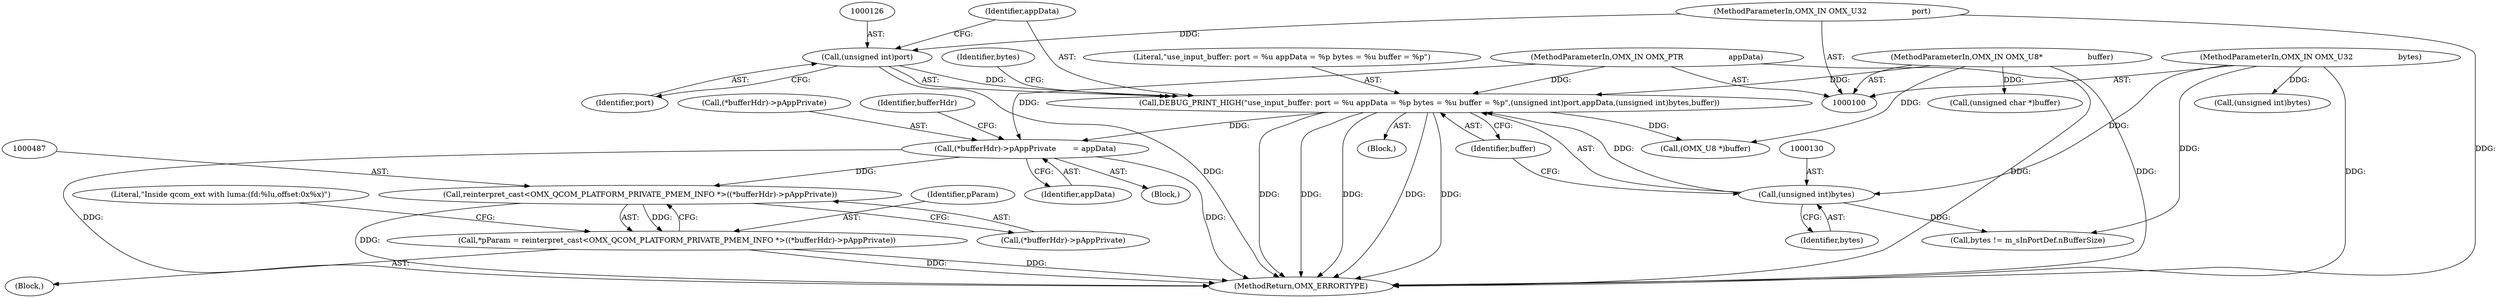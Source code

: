 digraph "0_Android_7558d03e6498e970b761aa44fff6b2c659202d95_1@pointer" {
"1000486" [label="(Call,reinterpret_cast<OMX_QCOM_PLATFORM_PRIVATE_PMEM_INFO *>((*bufferHdr)->pAppPrivate))"];
"1000333" [label="(Call,(*bufferHdr)->pAppPrivate       = appData)"];
"1000123" [label="(Call,DEBUG_PRINT_HIGH(\"use_input_buffer: port = %u appData = %p bytes = %u buffer = %p\",(unsigned int)port,appData,(unsigned int)bytes,buffer))"];
"1000125" [label="(Call,(unsigned int)port)"];
"1000103" [label="(MethodParameterIn,OMX_IN OMX_U32                   port)"];
"1000104" [label="(MethodParameterIn,OMX_IN OMX_PTR                   appData)"];
"1000129" [label="(Call,(unsigned int)bytes)"];
"1000105" [label="(MethodParameterIn,OMX_IN OMX_U32                   bytes)"];
"1000106" [label="(MethodParameterIn,OMX_IN OMX_U8*                   buffer)"];
"1000484" [label="(Call,*pParam = reinterpret_cast<OMX_QCOM_PLATFORM_PRIVATE_PMEM_INFO *>((*bufferHdr)->pAppPrivate))"];
"1000493" [label="(Literal,\"Inside qcom_ext with luma:(fd:%lu,offset:0x%x)\")"];
"1000124" [label="(Literal,\"use_input_buffer: port = %u appData = %p bytes = %u buffer = %p\")"];
"1000338" [label="(Identifier,appData)"];
"1000488" [label="(Call,(*bufferHdr)->pAppPrivate)"];
"1000128" [label="(Identifier,appData)"];
"1000291" [label="(Block,)"];
"1000597" [label="(MethodReturn,OMX_ERRORTYPE)"];
"1000134" [label="(Call,bytes != m_sInPortDef.nBufferSize)"];
"1000123" [label="(Call,DEBUG_PRINT_HIGH(\"use_input_buffer: port = %u appData = %p bytes = %u buffer = %p\",(unsigned int)port,appData,(unsigned int)bytes,buffer))"];
"1000342" [label="(Identifier,bufferHdr)"];
"1000125" [label="(Call,(unsigned int)port)"];
"1000484" [label="(Call,*pParam = reinterpret_cast<OMX_QCOM_PLATFORM_PRIVATE_PMEM_INFO *>((*bufferHdr)->pAppPrivate))"];
"1000333" [label="(Call,(*bufferHdr)->pAppPrivate       = appData)"];
"1000142" [label="(Call,(unsigned int)bytes)"];
"1000105" [label="(MethodParameterIn,OMX_IN OMX_U32                   bytes)"];
"1000129" [label="(Call,(unsigned int)bytes)"];
"1000485" [label="(Identifier,pParam)"];
"1000127" [label="(Identifier,port)"];
"1000107" [label="(Block,)"];
"1000135" [label="(Identifier,bytes)"];
"1000103" [label="(MethodParameterIn,OMX_IN OMX_U32                   port)"];
"1000106" [label="(MethodParameterIn,OMX_IN OMX_U8*                   buffer)"];
"1000482" [label="(Block,)"];
"1000538" [label="(Call,(unsigned char *)buffer)"];
"1000132" [label="(Identifier,buffer)"];
"1000334" [label="(Call,(*bufferHdr)->pAppPrivate)"];
"1000307" [label="(Call,(OMX_U8 *)buffer)"];
"1000486" [label="(Call,reinterpret_cast<OMX_QCOM_PLATFORM_PRIVATE_PMEM_INFO *>((*bufferHdr)->pAppPrivate))"];
"1000131" [label="(Identifier,bytes)"];
"1000104" [label="(MethodParameterIn,OMX_IN OMX_PTR                   appData)"];
"1000486" -> "1000484"  [label="AST: "];
"1000486" -> "1000488"  [label="CFG: "];
"1000487" -> "1000486"  [label="AST: "];
"1000488" -> "1000486"  [label="AST: "];
"1000484" -> "1000486"  [label="CFG: "];
"1000486" -> "1000597"  [label="DDG: "];
"1000486" -> "1000484"  [label="DDG: "];
"1000333" -> "1000486"  [label="DDG: "];
"1000333" -> "1000291"  [label="AST: "];
"1000333" -> "1000338"  [label="CFG: "];
"1000334" -> "1000333"  [label="AST: "];
"1000338" -> "1000333"  [label="AST: "];
"1000342" -> "1000333"  [label="CFG: "];
"1000333" -> "1000597"  [label="DDG: "];
"1000333" -> "1000597"  [label="DDG: "];
"1000123" -> "1000333"  [label="DDG: "];
"1000104" -> "1000333"  [label="DDG: "];
"1000123" -> "1000107"  [label="AST: "];
"1000123" -> "1000132"  [label="CFG: "];
"1000124" -> "1000123"  [label="AST: "];
"1000125" -> "1000123"  [label="AST: "];
"1000128" -> "1000123"  [label="AST: "];
"1000129" -> "1000123"  [label="AST: "];
"1000132" -> "1000123"  [label="AST: "];
"1000135" -> "1000123"  [label="CFG: "];
"1000123" -> "1000597"  [label="DDG: "];
"1000123" -> "1000597"  [label="DDG: "];
"1000123" -> "1000597"  [label="DDG: "];
"1000123" -> "1000597"  [label="DDG: "];
"1000123" -> "1000597"  [label="DDG: "];
"1000125" -> "1000123"  [label="DDG: "];
"1000104" -> "1000123"  [label="DDG: "];
"1000129" -> "1000123"  [label="DDG: "];
"1000106" -> "1000123"  [label="DDG: "];
"1000123" -> "1000307"  [label="DDG: "];
"1000125" -> "1000127"  [label="CFG: "];
"1000126" -> "1000125"  [label="AST: "];
"1000127" -> "1000125"  [label="AST: "];
"1000128" -> "1000125"  [label="CFG: "];
"1000125" -> "1000597"  [label="DDG: "];
"1000103" -> "1000125"  [label="DDG: "];
"1000103" -> "1000100"  [label="AST: "];
"1000103" -> "1000597"  [label="DDG: "];
"1000104" -> "1000100"  [label="AST: "];
"1000104" -> "1000597"  [label="DDG: "];
"1000129" -> "1000131"  [label="CFG: "];
"1000130" -> "1000129"  [label="AST: "];
"1000131" -> "1000129"  [label="AST: "];
"1000132" -> "1000129"  [label="CFG: "];
"1000105" -> "1000129"  [label="DDG: "];
"1000129" -> "1000134"  [label="DDG: "];
"1000105" -> "1000100"  [label="AST: "];
"1000105" -> "1000597"  [label="DDG: "];
"1000105" -> "1000134"  [label="DDG: "];
"1000105" -> "1000142"  [label="DDG: "];
"1000106" -> "1000100"  [label="AST: "];
"1000106" -> "1000597"  [label="DDG: "];
"1000106" -> "1000307"  [label="DDG: "];
"1000106" -> "1000538"  [label="DDG: "];
"1000484" -> "1000482"  [label="AST: "];
"1000485" -> "1000484"  [label="AST: "];
"1000493" -> "1000484"  [label="CFG: "];
"1000484" -> "1000597"  [label="DDG: "];
"1000484" -> "1000597"  [label="DDG: "];
}
